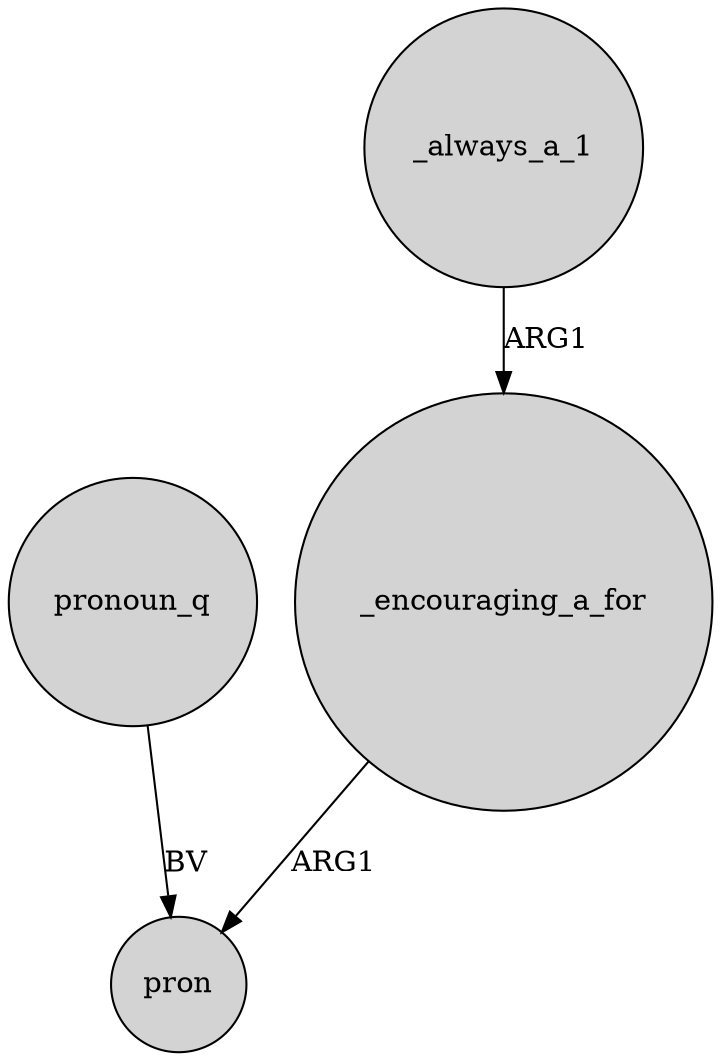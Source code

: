 digraph {
	node [shape=circle style=filled]
	_encouraging_a_for -> pron [label=ARG1]
	_always_a_1 -> _encouraging_a_for [label=ARG1]
	pronoun_q -> pron [label=BV]
}
